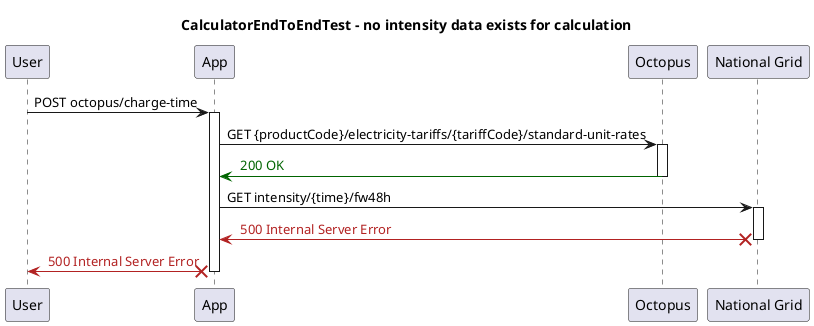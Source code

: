 @startuml
title CalculatorEndToEndTest - no intensity data exists for calculation
participant "User"
participant "App"
participant "Octopus"
participant "National Grid"
"User" -> "App": POST octopus/charge-time
activate "App"
"App" -> "Octopus": GET {productCode}/electricity-tariffs/{tariffCode}/standard-unit-rates
activate "Octopus"

"Octopus" -[#DarkGreen]> "App": <color:DarkGreen> 200 OK
deactivate "Octopus"
"App" -> "National Grid": GET intensity/{time}/fw48h
activate "National Grid"

"National Grid" X-[#FireBrick]> "App": <color:FireBrick> 500 Internal Server Error
deactivate "National Grid"
"App" X-[#FireBrick]> "User": <color:FireBrick> 500 Internal Server Error
deactivate "App"
@enduml